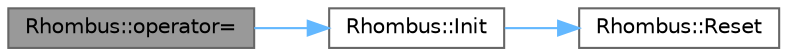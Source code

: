 digraph "Rhombus::operator="
{
 // LATEX_PDF_SIZE
  bgcolor="transparent";
  edge [fontname=Helvetica,fontsize=10,labelfontname=Helvetica,labelfontsize=10];
  node [fontname=Helvetica,fontsize=10,shape=box,height=0.2,width=0.4];
  rankdir="LR";
  Node1 [label="Rhombus::operator=",height=0.2,width=0.4,color="gray40", fillcolor="grey60", style="filled", fontcolor="black",tooltip="overload of operator ="];
  Node1 -> Node2 [color="steelblue1",style="solid"];
  Node2 [label="Rhombus::Init",height=0.2,width=0.4,color="grey40", fillcolor="white", style="filled",URL="$class_rhombus.html#af0169681fb729d68acf7388885f7966b",tooltip="default initializer"];
  Node2 -> Node3 [color="steelblue1",style="solid"];
  Node3 [label="Rhombus::Reset",height=0.2,width=0.4,color="grey40", fillcolor="white", style="filled",URL="$class_rhombus.html#a8c4b1adb1985a785271e8b2a3c61d8ba",tooltip="object eraser"];
}
